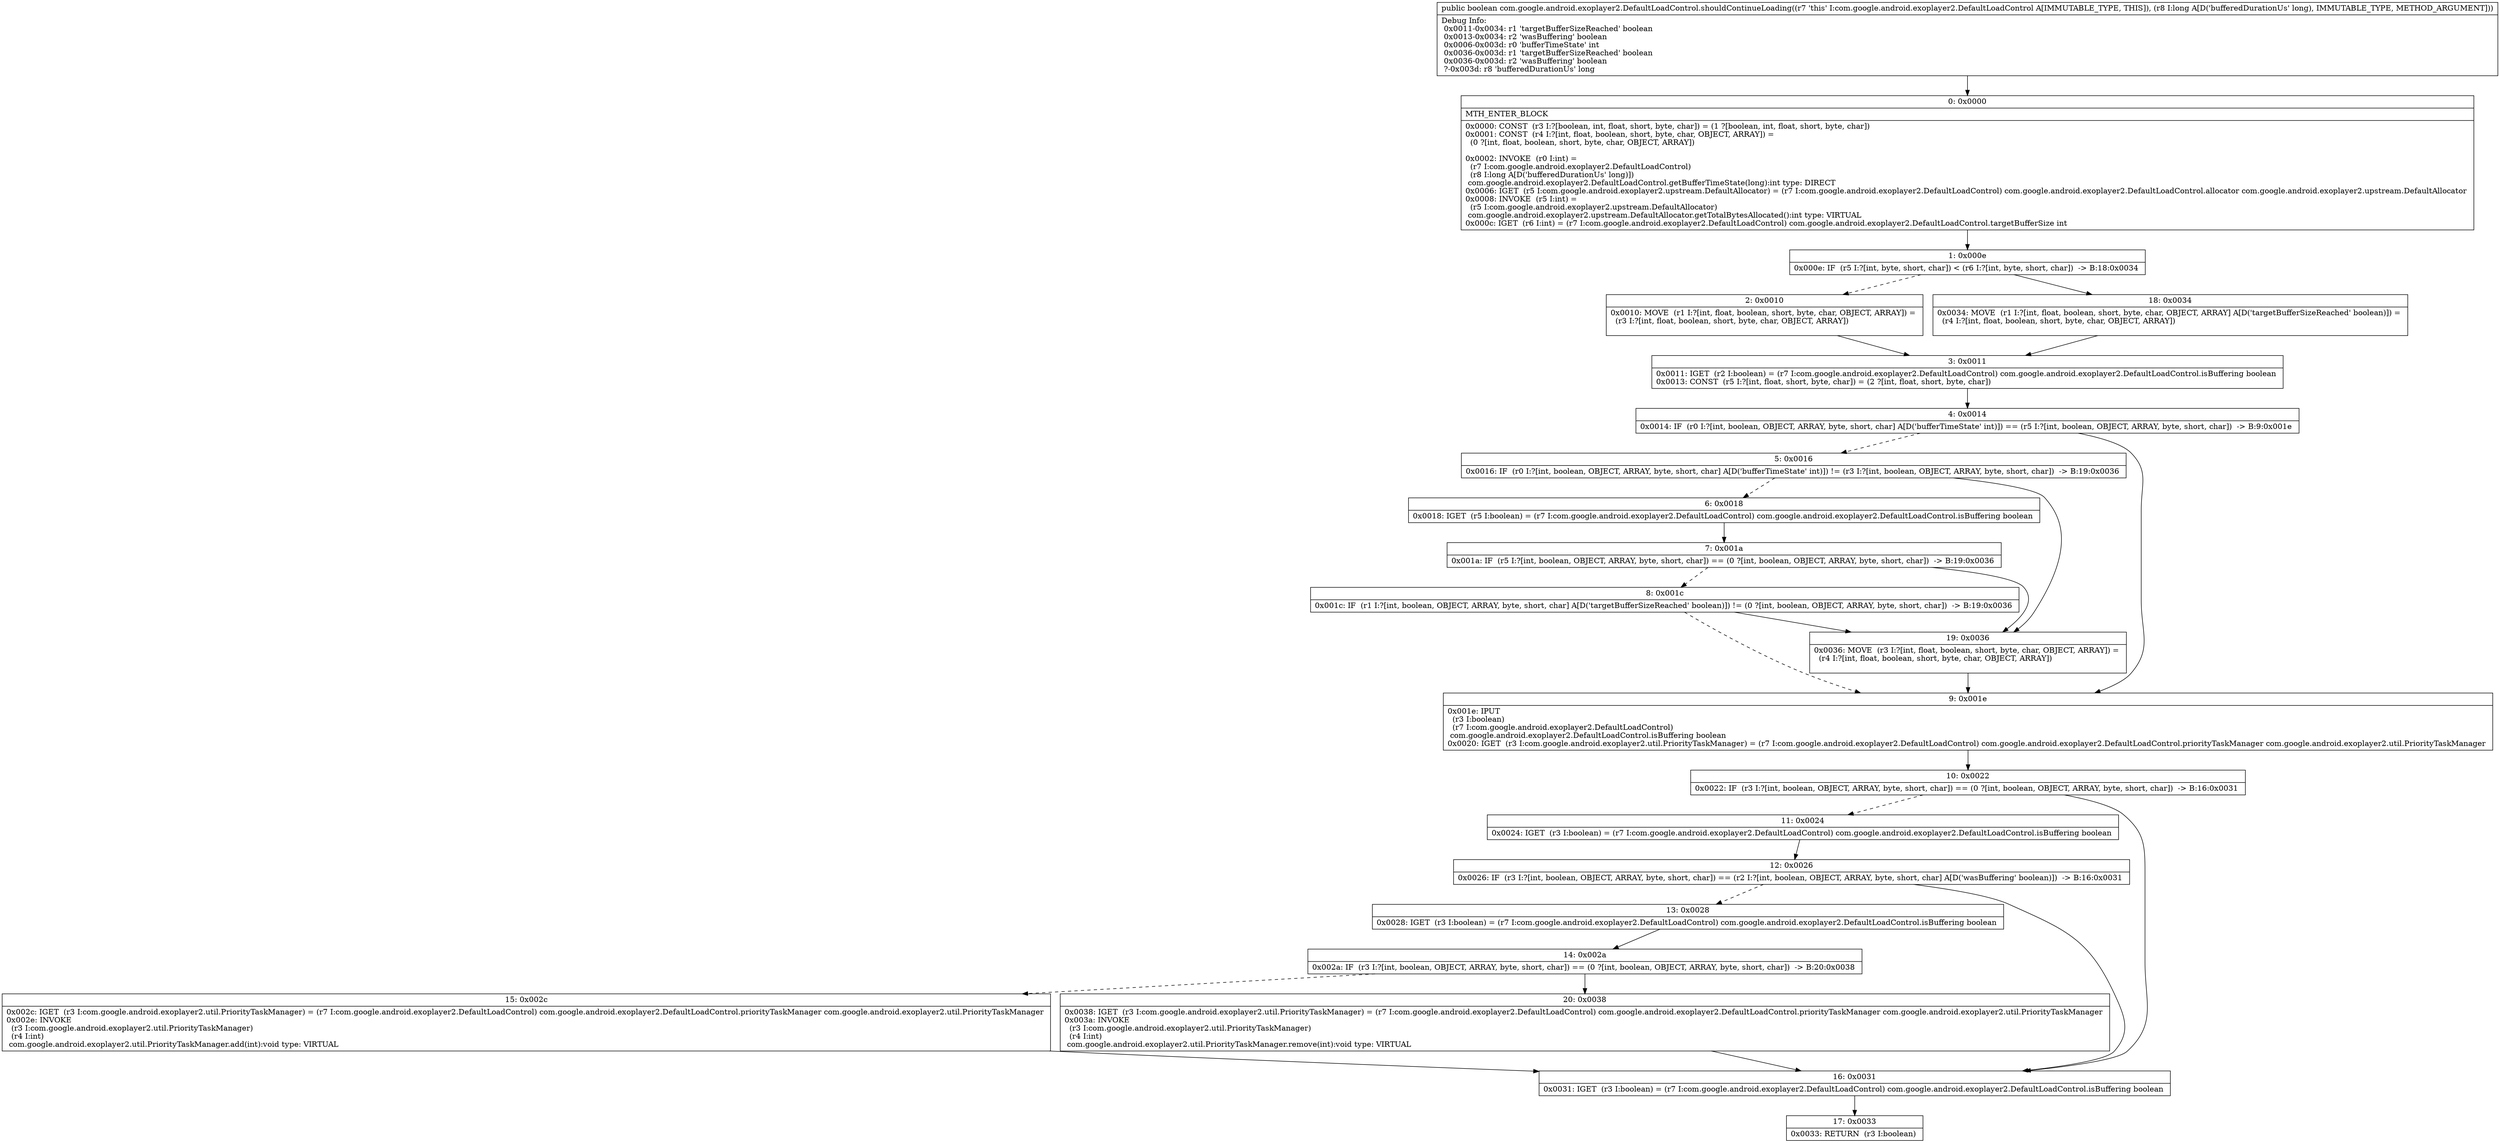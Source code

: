 digraph "CFG forcom.google.android.exoplayer2.DefaultLoadControl.shouldContinueLoading(J)Z" {
Node_0 [shape=record,label="{0\:\ 0x0000|MTH_ENTER_BLOCK\l|0x0000: CONST  (r3 I:?[boolean, int, float, short, byte, char]) = (1 ?[boolean, int, float, short, byte, char]) \l0x0001: CONST  (r4 I:?[int, float, boolean, short, byte, char, OBJECT, ARRAY]) = \l  (0 ?[int, float, boolean, short, byte, char, OBJECT, ARRAY])\l \l0x0002: INVOKE  (r0 I:int) = \l  (r7 I:com.google.android.exoplayer2.DefaultLoadControl)\l  (r8 I:long A[D('bufferedDurationUs' long)])\l com.google.android.exoplayer2.DefaultLoadControl.getBufferTimeState(long):int type: DIRECT \l0x0006: IGET  (r5 I:com.google.android.exoplayer2.upstream.DefaultAllocator) = (r7 I:com.google.android.exoplayer2.DefaultLoadControl) com.google.android.exoplayer2.DefaultLoadControl.allocator com.google.android.exoplayer2.upstream.DefaultAllocator \l0x0008: INVOKE  (r5 I:int) = \l  (r5 I:com.google.android.exoplayer2.upstream.DefaultAllocator)\l com.google.android.exoplayer2.upstream.DefaultAllocator.getTotalBytesAllocated():int type: VIRTUAL \l0x000c: IGET  (r6 I:int) = (r7 I:com.google.android.exoplayer2.DefaultLoadControl) com.google.android.exoplayer2.DefaultLoadControl.targetBufferSize int \l}"];
Node_1 [shape=record,label="{1\:\ 0x000e|0x000e: IF  (r5 I:?[int, byte, short, char]) \< (r6 I:?[int, byte, short, char])  \-\> B:18:0x0034 \l}"];
Node_2 [shape=record,label="{2\:\ 0x0010|0x0010: MOVE  (r1 I:?[int, float, boolean, short, byte, char, OBJECT, ARRAY]) = \l  (r3 I:?[int, float, boolean, short, byte, char, OBJECT, ARRAY])\l \l}"];
Node_3 [shape=record,label="{3\:\ 0x0011|0x0011: IGET  (r2 I:boolean) = (r7 I:com.google.android.exoplayer2.DefaultLoadControl) com.google.android.exoplayer2.DefaultLoadControl.isBuffering boolean \l0x0013: CONST  (r5 I:?[int, float, short, byte, char]) = (2 ?[int, float, short, byte, char]) \l}"];
Node_4 [shape=record,label="{4\:\ 0x0014|0x0014: IF  (r0 I:?[int, boolean, OBJECT, ARRAY, byte, short, char] A[D('bufferTimeState' int)]) == (r5 I:?[int, boolean, OBJECT, ARRAY, byte, short, char])  \-\> B:9:0x001e \l}"];
Node_5 [shape=record,label="{5\:\ 0x0016|0x0016: IF  (r0 I:?[int, boolean, OBJECT, ARRAY, byte, short, char] A[D('bufferTimeState' int)]) != (r3 I:?[int, boolean, OBJECT, ARRAY, byte, short, char])  \-\> B:19:0x0036 \l}"];
Node_6 [shape=record,label="{6\:\ 0x0018|0x0018: IGET  (r5 I:boolean) = (r7 I:com.google.android.exoplayer2.DefaultLoadControl) com.google.android.exoplayer2.DefaultLoadControl.isBuffering boolean \l}"];
Node_7 [shape=record,label="{7\:\ 0x001a|0x001a: IF  (r5 I:?[int, boolean, OBJECT, ARRAY, byte, short, char]) == (0 ?[int, boolean, OBJECT, ARRAY, byte, short, char])  \-\> B:19:0x0036 \l}"];
Node_8 [shape=record,label="{8\:\ 0x001c|0x001c: IF  (r1 I:?[int, boolean, OBJECT, ARRAY, byte, short, char] A[D('targetBufferSizeReached' boolean)]) != (0 ?[int, boolean, OBJECT, ARRAY, byte, short, char])  \-\> B:19:0x0036 \l}"];
Node_9 [shape=record,label="{9\:\ 0x001e|0x001e: IPUT  \l  (r3 I:boolean)\l  (r7 I:com.google.android.exoplayer2.DefaultLoadControl)\l com.google.android.exoplayer2.DefaultLoadControl.isBuffering boolean \l0x0020: IGET  (r3 I:com.google.android.exoplayer2.util.PriorityTaskManager) = (r7 I:com.google.android.exoplayer2.DefaultLoadControl) com.google.android.exoplayer2.DefaultLoadControl.priorityTaskManager com.google.android.exoplayer2.util.PriorityTaskManager \l}"];
Node_10 [shape=record,label="{10\:\ 0x0022|0x0022: IF  (r3 I:?[int, boolean, OBJECT, ARRAY, byte, short, char]) == (0 ?[int, boolean, OBJECT, ARRAY, byte, short, char])  \-\> B:16:0x0031 \l}"];
Node_11 [shape=record,label="{11\:\ 0x0024|0x0024: IGET  (r3 I:boolean) = (r7 I:com.google.android.exoplayer2.DefaultLoadControl) com.google.android.exoplayer2.DefaultLoadControl.isBuffering boolean \l}"];
Node_12 [shape=record,label="{12\:\ 0x0026|0x0026: IF  (r3 I:?[int, boolean, OBJECT, ARRAY, byte, short, char]) == (r2 I:?[int, boolean, OBJECT, ARRAY, byte, short, char] A[D('wasBuffering' boolean)])  \-\> B:16:0x0031 \l}"];
Node_13 [shape=record,label="{13\:\ 0x0028|0x0028: IGET  (r3 I:boolean) = (r7 I:com.google.android.exoplayer2.DefaultLoadControl) com.google.android.exoplayer2.DefaultLoadControl.isBuffering boolean \l}"];
Node_14 [shape=record,label="{14\:\ 0x002a|0x002a: IF  (r3 I:?[int, boolean, OBJECT, ARRAY, byte, short, char]) == (0 ?[int, boolean, OBJECT, ARRAY, byte, short, char])  \-\> B:20:0x0038 \l}"];
Node_15 [shape=record,label="{15\:\ 0x002c|0x002c: IGET  (r3 I:com.google.android.exoplayer2.util.PriorityTaskManager) = (r7 I:com.google.android.exoplayer2.DefaultLoadControl) com.google.android.exoplayer2.DefaultLoadControl.priorityTaskManager com.google.android.exoplayer2.util.PriorityTaskManager \l0x002e: INVOKE  \l  (r3 I:com.google.android.exoplayer2.util.PriorityTaskManager)\l  (r4 I:int)\l com.google.android.exoplayer2.util.PriorityTaskManager.add(int):void type: VIRTUAL \l}"];
Node_16 [shape=record,label="{16\:\ 0x0031|0x0031: IGET  (r3 I:boolean) = (r7 I:com.google.android.exoplayer2.DefaultLoadControl) com.google.android.exoplayer2.DefaultLoadControl.isBuffering boolean \l}"];
Node_17 [shape=record,label="{17\:\ 0x0033|0x0033: RETURN  (r3 I:boolean) \l}"];
Node_18 [shape=record,label="{18\:\ 0x0034|0x0034: MOVE  (r1 I:?[int, float, boolean, short, byte, char, OBJECT, ARRAY] A[D('targetBufferSizeReached' boolean)]) = \l  (r4 I:?[int, float, boolean, short, byte, char, OBJECT, ARRAY])\l \l}"];
Node_19 [shape=record,label="{19\:\ 0x0036|0x0036: MOVE  (r3 I:?[int, float, boolean, short, byte, char, OBJECT, ARRAY]) = \l  (r4 I:?[int, float, boolean, short, byte, char, OBJECT, ARRAY])\l \l}"];
Node_20 [shape=record,label="{20\:\ 0x0038|0x0038: IGET  (r3 I:com.google.android.exoplayer2.util.PriorityTaskManager) = (r7 I:com.google.android.exoplayer2.DefaultLoadControl) com.google.android.exoplayer2.DefaultLoadControl.priorityTaskManager com.google.android.exoplayer2.util.PriorityTaskManager \l0x003a: INVOKE  \l  (r3 I:com.google.android.exoplayer2.util.PriorityTaskManager)\l  (r4 I:int)\l com.google.android.exoplayer2.util.PriorityTaskManager.remove(int):void type: VIRTUAL \l}"];
MethodNode[shape=record,label="{public boolean com.google.android.exoplayer2.DefaultLoadControl.shouldContinueLoading((r7 'this' I:com.google.android.exoplayer2.DefaultLoadControl A[IMMUTABLE_TYPE, THIS]), (r8 I:long A[D('bufferedDurationUs' long), IMMUTABLE_TYPE, METHOD_ARGUMENT]))  | Debug Info:\l  0x0011\-0x0034: r1 'targetBufferSizeReached' boolean\l  0x0013\-0x0034: r2 'wasBuffering' boolean\l  0x0006\-0x003d: r0 'bufferTimeState' int\l  0x0036\-0x003d: r1 'targetBufferSizeReached' boolean\l  0x0036\-0x003d: r2 'wasBuffering' boolean\l  ?\-0x003d: r8 'bufferedDurationUs' long\l}"];
MethodNode -> Node_0;
Node_0 -> Node_1;
Node_1 -> Node_2[style=dashed];
Node_1 -> Node_18;
Node_2 -> Node_3;
Node_3 -> Node_4;
Node_4 -> Node_5[style=dashed];
Node_4 -> Node_9;
Node_5 -> Node_6[style=dashed];
Node_5 -> Node_19;
Node_6 -> Node_7;
Node_7 -> Node_8[style=dashed];
Node_7 -> Node_19;
Node_8 -> Node_9[style=dashed];
Node_8 -> Node_19;
Node_9 -> Node_10;
Node_10 -> Node_11[style=dashed];
Node_10 -> Node_16;
Node_11 -> Node_12;
Node_12 -> Node_13[style=dashed];
Node_12 -> Node_16;
Node_13 -> Node_14;
Node_14 -> Node_15[style=dashed];
Node_14 -> Node_20;
Node_15 -> Node_16;
Node_16 -> Node_17;
Node_18 -> Node_3;
Node_19 -> Node_9;
Node_20 -> Node_16;
}

